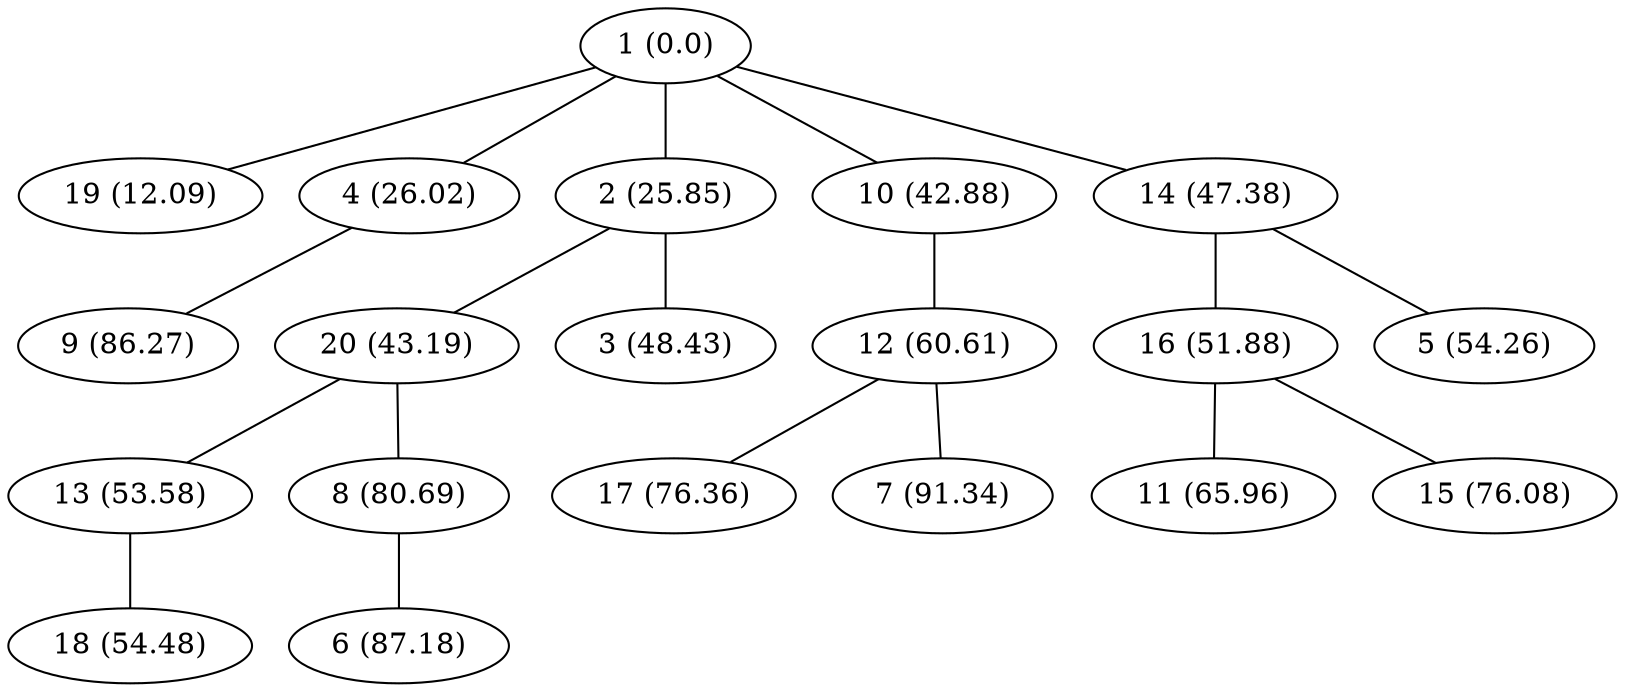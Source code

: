 graph dijkstra_Erdos_Renyi{
1--19
1--4
1--2
1--10
1--14
13--18
16--11
2--20
2--3
4--9
14--5
8--6
10--12
20--8
20--13
14--16
16--15
12--17
12--7
19 [label="19 (12.09)"]
12 [label="12 (60.61)"]
9 [label="9 (86.27)"]
5 [label="5 (54.26)"]
4 [label="4 (26.02)"]
7 [label="7 (91.34)"]
16 [label="16 (51.88)"]
14 [label="14 (47.38)"]
8 [label="8 (80.69)"]
20 [label="20 (43.19)"]
17 [label="17 (76.36)"]
3 [label="3 (48.43)"]
13 [label="13 (53.58)"]
18 [label="18 (54.48)"]
6 [label="6 (87.18)"]
11 [label="11 (65.96)"]
15 [label="15 (76.08)"]
2 [label="2 (25.85)"]
10 [label="10 (42.88)"]
1 [label="1 (0.0)"]
}
